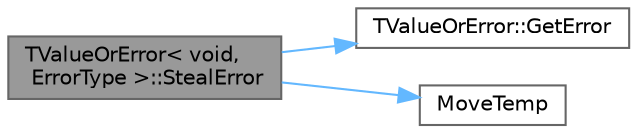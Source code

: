 digraph "TValueOrError&lt; void, ErrorType &gt;::StealError"
{
 // INTERACTIVE_SVG=YES
 // LATEX_PDF_SIZE
  bgcolor="transparent";
  edge [fontname=Helvetica,fontsize=10,labelfontname=Helvetica,labelfontsize=10];
  node [fontname=Helvetica,fontsize=10,shape=box,height=0.2,width=0.4];
  rankdir="LR";
  Node1 [id="Node000001",label="TValueOrError\< void,\l ErrorType \>::StealError",height=0.2,width=0.4,color="gray40", fillcolor="grey60", style="filled", fontcolor="black",tooltip="Steal the error."];
  Node1 -> Node2 [id="edge1_Node000001_Node000002",color="steelblue1",style="solid",tooltip=" "];
  Node2 [id="Node000002",label="TValueOrError::GetError",height=0.2,width=0.4,color="grey40", fillcolor="white", style="filled",URL="$d2/dde/classTValueOrError.html#af9b6e29fad865d5de8ff4951742abb6a",tooltip="Access the error."];
  Node1 -> Node3 [id="edge2_Node000001_Node000003",color="steelblue1",style="solid",tooltip=" "];
  Node3 [id="Node000003",label="MoveTemp",height=0.2,width=0.4,color="grey40", fillcolor="white", style="filled",URL="$d4/d24/UnrealTemplate_8h.html#ad5e6c049aeb9c9115fec514ba581dbb6",tooltip="MoveTemp will cast a reference to an rvalue reference."];
}

